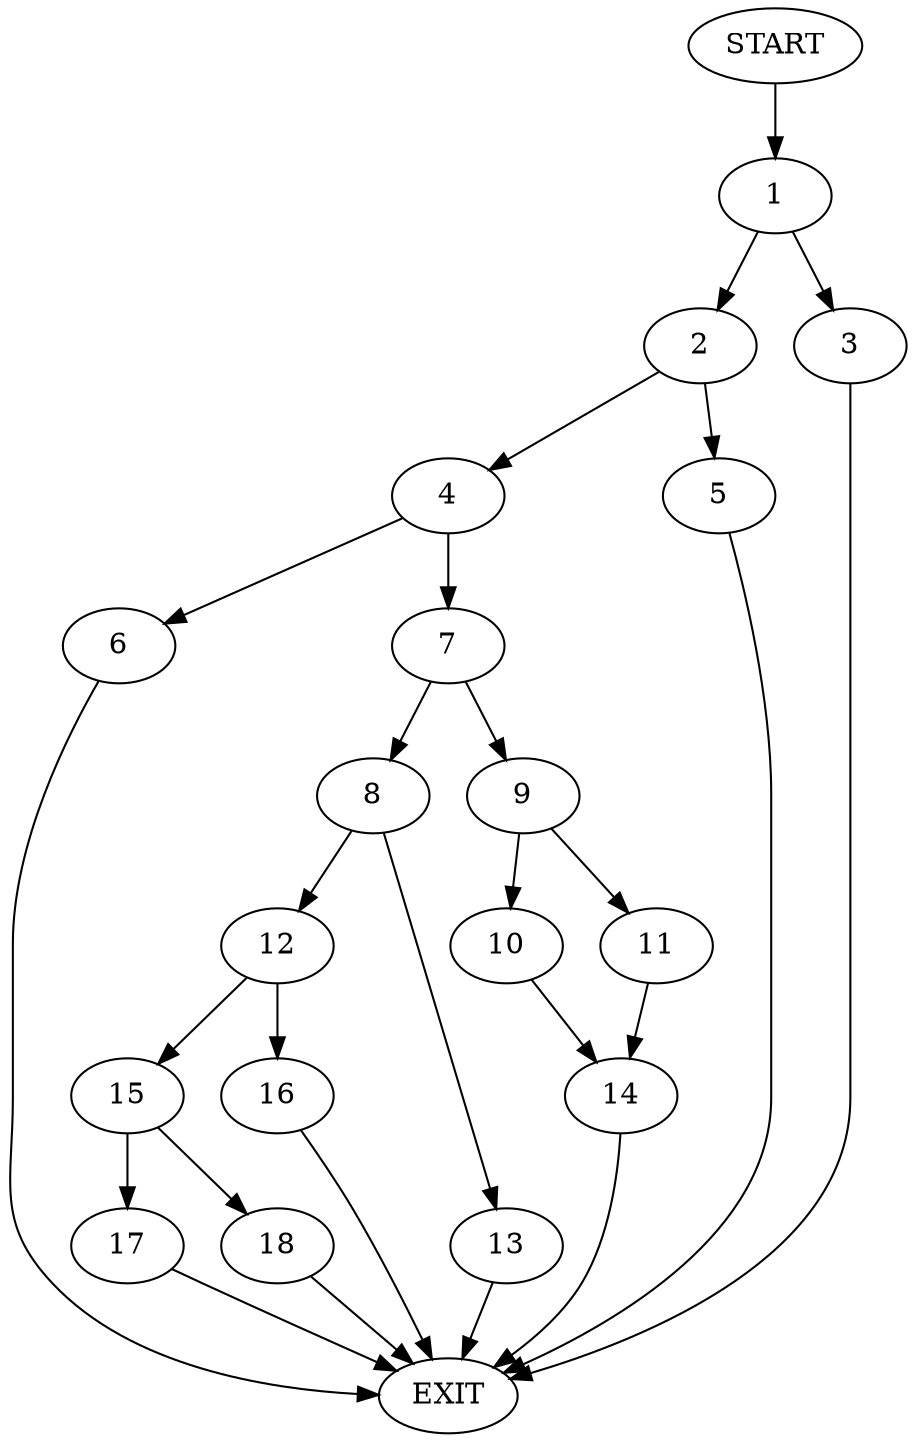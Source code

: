 digraph {
0 [label="START"]
19 [label="EXIT"]
0 -> 1
1 -> 2
1 -> 3
2 -> 4
2 -> 5
3 -> 19
5 -> 19
4 -> 6
4 -> 7
7 -> 8
7 -> 9
6 -> 19
9 -> 10
9 -> 11
8 -> 12
8 -> 13
11 -> 14
10 -> 14
14 -> 19
13 -> 19
12 -> 15
12 -> 16
16 -> 19
15 -> 17
15 -> 18
18 -> 19
17 -> 19
}
